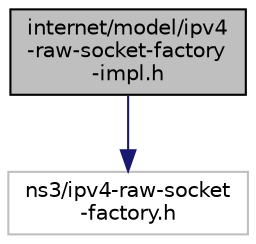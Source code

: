 digraph "internet/model/ipv4-raw-socket-factory-impl.h"
{
  edge [fontname="Helvetica",fontsize="10",labelfontname="Helvetica",labelfontsize="10"];
  node [fontname="Helvetica",fontsize="10",shape=record];
  Node1 [label="internet/model/ipv4\l-raw-socket-factory\l-impl.h",height=0.2,width=0.4,color="black", fillcolor="grey75", style="filled", fontcolor="black"];
  Node1 -> Node2 [color="midnightblue",fontsize="10",style="solid"];
  Node2 [label="ns3/ipv4-raw-socket\l-factory.h",height=0.2,width=0.4,color="grey75", fillcolor="white", style="filled"];
}
